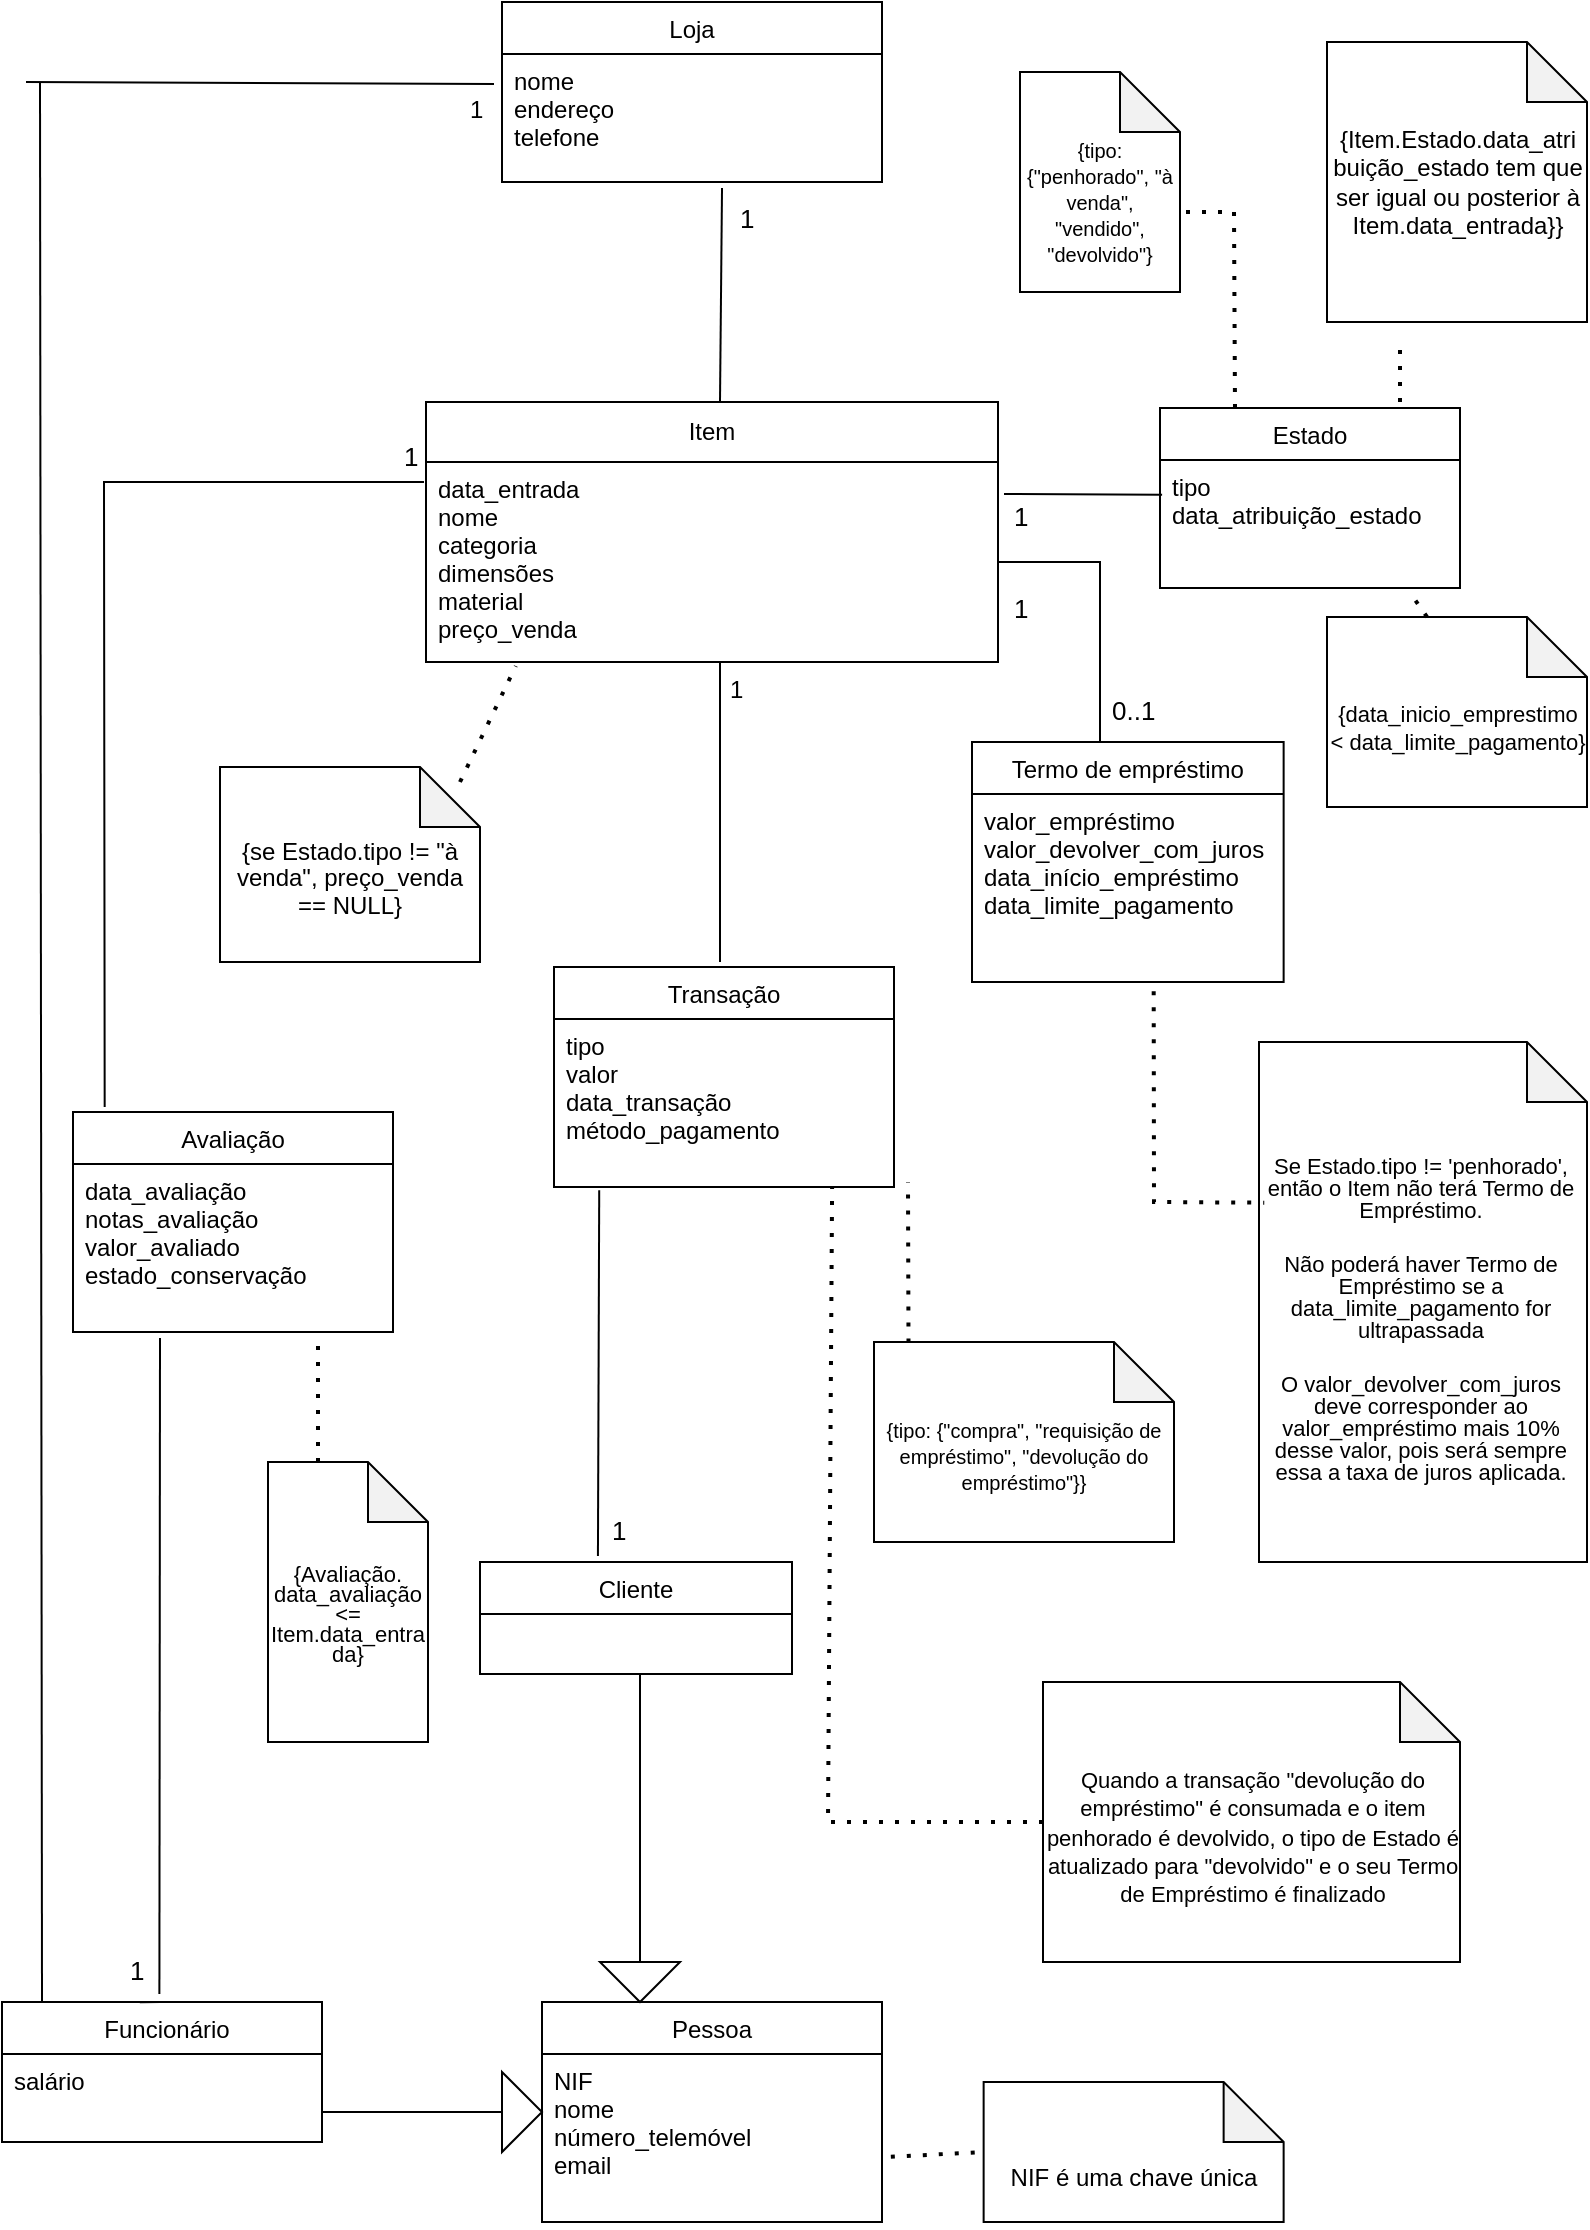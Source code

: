 <mxfile version="24.8.6">
  <diagram id="C5RBs43oDa-KdzZeNtuy" name="Page-1">
    <mxGraphModel dx="537" dy="766" grid="1" gridSize="10" guides="1" tooltips="1" connect="1" arrows="1" fold="1" page="1" pageScale="1" pageWidth="827" pageHeight="1169" math="0" shadow="0">
      <root>
        <mxCell id="WIyWlLk6GJQsqaUBKTNV-0" />
        <mxCell id="WIyWlLk6GJQsqaUBKTNV-1" parent="WIyWlLk6GJQsqaUBKTNV-0" />
        <mxCell id="Yi4sXTdRfJ2hncfJeWix-0" value="&lt;div style=&quot;font-size: 11px; margin-top: 16px;&quot;&gt;{data_inicio_emprestimo &amp;lt; data_limite_pagamento}&lt;font style=&quot;font-size: 11px;&quot;&gt; &lt;br&gt;&lt;/font&gt;&lt;/div&gt;" style="shape=note;whiteSpace=wrap;html=1;backgroundOutline=1;darkOpacity=0.05;container=0;" parent="WIyWlLk6GJQsqaUBKTNV-1" vertex="1">
          <mxGeometry x="1503.5" y="337.5" width="130" height="95" as="geometry" />
        </mxCell>
        <mxCell id="Yi4sXTdRfJ2hncfJeWix-1" value="Funcionário" style="swimlane;fontStyle=0;align=center;verticalAlign=top;childLayout=stackLayout;horizontal=1;startSize=26;horizontalStack=0;resizeParent=1;resizeLast=0;collapsible=1;marginBottom=0;rounded=0;shadow=0;strokeWidth=1;container=0;spacingLeft=5;" parent="WIyWlLk6GJQsqaUBKTNV-1" vertex="1">
          <mxGeometry x="841" y="1030" width="160" height="70" as="geometry">
            <mxRectangle x="340" y="380" width="170" height="26" as="alternateBounds" />
          </mxGeometry>
        </mxCell>
        <mxCell id="Yi4sXTdRfJ2hncfJeWix-2" value="&lt;div&gt;salário&lt;/div&gt;" style="text;whiteSpace=wrap;html=1;spacingLeft=4;" parent="Yi4sXTdRfJ2hncfJeWix-1" vertex="1">
          <mxGeometry y="26" width="160" height="14" as="geometry" />
        </mxCell>
        <mxCell id="Yi4sXTdRfJ2hncfJeWix-3" value="Loja" style="swimlane;fontStyle=0;align=center;verticalAlign=top;childLayout=stackLayout;horizontal=1;startSize=26;horizontalStack=0;resizeParent=1;resizeLast=0;collapsible=1;marginBottom=0;rounded=0;shadow=0;strokeWidth=1;container=0;" parent="WIyWlLk6GJQsqaUBKTNV-1" vertex="1">
          <mxGeometry x="1091" y="30" width="190" height="90" as="geometry">
            <mxRectangle x="230" y="140" width="160" height="26" as="alternateBounds" />
          </mxGeometry>
        </mxCell>
        <mxCell id="Yi4sXTdRfJ2hncfJeWix-4" value="nome&#xa;endereço&#xa;telefone&#xa;" style="text;align=left;verticalAlign=top;spacingLeft=4;spacingRight=4;overflow=hidden;rotatable=0;points=[[0,0.5],[1,0.5]];portConstraint=eastwest;container=0;" parent="Yi4sXTdRfJ2hncfJeWix-3" vertex="1">
          <mxGeometry y="26" width="190" height="64" as="geometry" />
        </mxCell>
        <mxCell id="Yi4sXTdRfJ2hncfJeWix-5" value="Estado" style="swimlane;fontStyle=0;align=center;verticalAlign=top;childLayout=stackLayout;horizontal=1;startSize=26;horizontalStack=0;resizeParent=1;resizeLast=0;collapsible=1;marginBottom=0;rounded=0;shadow=0;strokeWidth=1;container=0;" parent="WIyWlLk6GJQsqaUBKTNV-1" vertex="1">
          <mxGeometry x="1420" y="233" width="150" height="90" as="geometry">
            <mxRectangle x="340" y="380" width="170" height="26" as="alternateBounds" />
          </mxGeometry>
        </mxCell>
        <mxCell id="Yi4sXTdRfJ2hncfJeWix-6" value="tipo&#xa;data_atribuição_estado" style="text;align=left;verticalAlign=top;spacingLeft=4;spacingRight=4;overflow=hidden;rotatable=0;points=[[0,0.5],[1,0.5]];portConstraint=eastwest;fontStyle=0;container=0;" parent="Yi4sXTdRfJ2hncfJeWix-5" vertex="1">
          <mxGeometry y="26" width="150" height="64" as="geometry" />
        </mxCell>
        <mxCell id="Yi4sXTdRfJ2hncfJeWix-7" value="Item" style="swimlane;fontStyle=0;childLayout=stackLayout;horizontal=1;startSize=30;horizontalStack=0;resizeParent=1;resizeParentMax=0;resizeLast=0;collapsible=1;marginBottom=0;whiteSpace=wrap;html=1;container=0;" parent="WIyWlLk6GJQsqaUBKTNV-1" vertex="1">
          <mxGeometry x="1053" y="230" width="286" height="130" as="geometry" />
        </mxCell>
        <mxCell id="Yi4sXTdRfJ2hncfJeWix-38" value="data_entrada&#xa;nome&#xa;categoria&#xa;dimensões&#xa;material&#xa;preço_venda&#xa;" style="text;align=left;verticalAlign=top;spacingLeft=4;spacingRight=4;overflow=hidden;rotatable=0;points=[[0,0.5],[1,0.5]];portConstraint=eastwest;fontStyle=0;container=0;" parent="Yi4sXTdRfJ2hncfJeWix-7" vertex="1">
          <mxGeometry y="30" width="286" height="100" as="geometry" />
        </mxCell>
        <mxCell id="Yi4sXTdRfJ2hncfJeWix-8" value="Avaliação" style="swimlane;fontStyle=0;align=center;verticalAlign=top;childLayout=stackLayout;horizontal=1;startSize=26;horizontalStack=0;resizeParent=1;resizeLast=0;collapsible=1;marginBottom=0;rounded=0;shadow=0;strokeWidth=1;container=0;" parent="WIyWlLk6GJQsqaUBKTNV-1" vertex="1">
          <mxGeometry x="876.5" y="585" width="160" height="110" as="geometry">
            <mxRectangle x="340" y="380" width="170" height="26" as="alternateBounds" />
          </mxGeometry>
        </mxCell>
        <mxCell id="Yi4sXTdRfJ2hncfJeWix-39" value="data_avaliação&#xa;notas_avaliação&#xa;valor_avaliado&#xa;estado_conservação&#xa;&#xa;" style="text;align=left;verticalAlign=top;spacingLeft=4;spacingRight=4;overflow=hidden;rotatable=0;points=[[0,0.5],[1,0.5]];portConstraint=eastwest;fontStyle=0;container=0;" parent="Yi4sXTdRfJ2hncfJeWix-8" vertex="1">
          <mxGeometry y="26" width="160" height="84" as="geometry" />
        </mxCell>
        <mxCell id="Yi4sXTdRfJ2hncfJeWix-11" value="Cliente" style="swimlane;fontStyle=0;align=center;verticalAlign=top;childLayout=stackLayout;horizontal=1;startSize=26;horizontalStack=0;resizeParent=1;resizeLast=0;collapsible=1;marginBottom=0;rounded=0;shadow=0;strokeWidth=1;container=0;" parent="WIyWlLk6GJQsqaUBKTNV-1" vertex="1">
          <mxGeometry x="1080" y="810" width="156" height="56" as="geometry">
            <mxRectangle x="340" y="380" width="170" height="26" as="alternateBounds" />
          </mxGeometry>
        </mxCell>
        <mxCell id="Yi4sXTdRfJ2hncfJeWix-13" value="Transação" style="swimlane;fontStyle=0;align=center;verticalAlign=top;childLayout=stackLayout;horizontal=1;startSize=26;horizontalStack=0;resizeParent=1;resizeLast=0;collapsible=1;marginBottom=0;rounded=0;shadow=0;strokeWidth=1;container=0;" parent="WIyWlLk6GJQsqaUBKTNV-1" vertex="1">
          <mxGeometry x="1117" y="512.5" width="170" height="110" as="geometry">
            <mxRectangle x="340" y="380" width="170" height="26" as="alternateBounds" />
          </mxGeometry>
        </mxCell>
        <mxCell id="Yi4sXTdRfJ2hncfJeWix-14" value="tipo&#xa;valor&#xa;data_transação&#xa;método_pagamento&#xa;" style="text;align=left;verticalAlign=top;spacingLeft=4;spacingRight=4;overflow=hidden;rotatable=0;points=[[0,0.5],[1,0.5]];portConstraint=eastwest;fontStyle=0;container=0;" parent="Yi4sXTdRfJ2hncfJeWix-13" vertex="1">
          <mxGeometry y="26" width="170" height="84" as="geometry" />
        </mxCell>
        <mxCell id="Yi4sXTdRfJ2hncfJeWix-24" value="" style="endArrow=none;html=1;rounded=0;exitX=0.125;exitY=0;exitDx=0;exitDy=0;exitPerimeter=0;" parent="WIyWlLk6GJQsqaUBKTNV-1" source="Yi4sXTdRfJ2hncfJeWix-1" edge="1">
          <mxGeometry width="50" height="50" relative="1" as="geometry">
            <mxPoint x="847" y="740" as="sourcePoint" />
            <mxPoint x="860" y="70" as="targetPoint" />
          </mxGeometry>
        </mxCell>
        <mxCell id="Yi4sXTdRfJ2hncfJeWix-25" value="" style="endArrow=none;html=1;rounded=0;entryX=0.818;entryY=0.033;entryDx=0;entryDy=0;entryPerimeter=0;" parent="WIyWlLk6GJQsqaUBKTNV-1" target="Yi4sXTdRfJ2hncfJeWix-43" edge="1">
          <mxGeometry width="50" height="50" relative="1" as="geometry">
            <mxPoint x="853" y="70" as="sourcePoint" />
            <mxPoint x="1081" y="70" as="targetPoint" />
          </mxGeometry>
        </mxCell>
        <mxCell id="Yi4sXTdRfJ2hncfJeWix-27" value="&lt;div style=&quot;padding-right: 3px; margin-bottom: 0px; margin-top: 16px; font-size: 11px; line-height: 100%;&quot; align=&quot;center&quot;&gt;Se Estado.tipo != &#39;penhorado&#39;, então o Item não terá Termo de Empréstimo.&lt;br&gt;&lt;/div&gt;&lt;div style=&quot;padding-right: 3px; margin-bottom: 0px; margin-top: 16px; font-size: 11px; line-height: 100%;&quot; align=&quot;center&quot;&gt;Não poderá haver Termo de Empréstimo se a data_limite_pagamento for ultrapassada&lt;/div&gt;&lt;div style=&quot;padding-right: 3px; margin-bottom: 0px; margin-top: 16px; font-size: 11px; line-height: 100%;&quot; align=&quot;center&quot;&gt;&lt;font style=&quot;font-size: 11px;&quot;&gt;O valor_devolver_com_juros deve corresponder ao valor_empréstimo mais 10% desse valor, pois será sempre essa a taxa de juros aplicada.&lt;/font&gt;&lt;/div&gt;" style="shape=note;whiteSpace=wrap;html=1;backgroundOutline=1;darkOpacity=0.05;align=center;container=0;" parent="WIyWlLk6GJQsqaUBKTNV-1" vertex="1">
          <mxGeometry x="1469.5" y="550" width="164" height="260" as="geometry" />
        </mxCell>
        <mxCell id="Yi4sXTdRfJ2hncfJeWix-28" value="&lt;p style=&quot;line-height: 110%; margin-top: 30px; padding-right: 0px;&quot;&gt;&lt;font style=&quot;font-size: 10px;&quot;&gt;{tipo: {&quot;compra&quot;, &quot;requisição de empréstimo&quot;, &quot;devolução do empréstimo&quot;}}&lt;/font&gt;&lt;/p&gt;" style="shape=note;whiteSpace=wrap;html=1;backgroundOutline=1;darkOpacity=0.05;spacingBottom=4;labelBorderColor=none;container=0;" parent="WIyWlLk6GJQsqaUBKTNV-1" vertex="1">
          <mxGeometry x="1277" y="700" width="150" height="100" as="geometry" />
        </mxCell>
        <mxCell id="Yi4sXTdRfJ2hncfJeWix-30" value="&lt;div style=&quot;font-size: 11px; margin-top: 20px;&quot;&gt;&lt;font style=&quot;font-size: 10px;&quot;&gt;{tipo: {&quot;penhorado&quot;, &quot;à venda&quot;, &quot;vendido&quot;, &quot;devolvido&quot;}&lt;/font&gt;&lt;/div&gt;" style="shape=note;whiteSpace=wrap;html=1;backgroundOutline=1;darkOpacity=0.05;container=0;" parent="WIyWlLk6GJQsqaUBKTNV-1" vertex="1">
          <mxGeometry x="1350" y="65" width="80" height="110" as="geometry" />
        </mxCell>
        <mxCell id="Yi4sXTdRfJ2hncfJeWix-31" value="&lt;div&gt;{Item.Estado.data_atri&lt;/div&gt;&lt;div&gt;buição_estado tem que ser igual ou posterior à &lt;br&gt;&lt;/div&gt;&lt;div&gt;Item.data_entrada}}&lt;/div&gt;" style="shape=note;whiteSpace=wrap;html=1;backgroundOutline=1;darkOpacity=0.05;container=0;" parent="WIyWlLk6GJQsqaUBKTNV-1" vertex="1">
          <mxGeometry x="1503.5" y="50" width="130" height="140" as="geometry" />
        </mxCell>
        <mxCell id="Yi4sXTdRfJ2hncfJeWix-34" value="" style="endArrow=none;html=1;rounded=0;entryX=0.007;entryY=0.271;entryDx=0;entryDy=0;entryPerimeter=0;" parent="WIyWlLk6GJQsqaUBKTNV-1" target="Yi4sXTdRfJ2hncfJeWix-6" edge="1">
          <mxGeometry width="50" height="50" relative="1" as="geometry">
            <mxPoint x="1342" y="276" as="sourcePoint" />
            <mxPoint x="1340" y="261" as="targetPoint" />
          </mxGeometry>
        </mxCell>
        <mxCell id="Yi4sXTdRfJ2hncfJeWix-37" value="&#xa;" style="text;align=left;verticalAlign=top;spacingLeft=4;spacingRight=4;overflow=hidden;rotatable=0;points=[[0,0.5],[1,0.5]];portConstraint=eastwest;container=0;" parent="WIyWlLk6GJQsqaUBKTNV-1" vertex="1">
          <mxGeometry x="1091" y="140" width="196" height="4" as="geometry" />
        </mxCell>
        <mxCell id="Yi4sXTdRfJ2hncfJeWix-42" value="" style="endArrow=none;html=1;rounded=0;entryX=0.579;entryY=1.047;entryDx=0;entryDy=0;entryPerimeter=0;" parent="WIyWlLk6GJQsqaUBKTNV-1" target="Yi4sXTdRfJ2hncfJeWix-4" edge="1">
          <mxGeometry width="50" height="50" relative="1" as="geometry">
            <mxPoint x="1200" y="230" as="sourcePoint" />
            <mxPoint x="1200" y="130" as="targetPoint" />
          </mxGeometry>
        </mxCell>
        <mxCell id="Yi4sXTdRfJ2hncfJeWix-43" value="1" style="text;align=left;verticalAlign=top;spacingLeft=4;spacingRight=4;overflow=hidden;rotatable=0;points=[[0,0.5],[1,0.5]];portConstraint=eastwest;fontStyle=0;container=0;" parent="WIyWlLk6GJQsqaUBKTNV-1" vertex="1">
          <mxGeometry x="1069" y="70" width="22" height="30" as="geometry" />
        </mxCell>
        <mxCell id="Yi4sXTdRfJ2hncfJeWix-48" value="1" style="text;align=left;verticalAlign=top;spacingLeft=4;spacingRight=4;overflow=hidden;rotatable=0;points=[[0,0.5],[1,0.5]];portConstraint=eastwest;fontStyle=0;container=0;fontSize=13;" parent="WIyWlLk6GJQsqaUBKTNV-1" vertex="1">
          <mxGeometry x="1341" y="273" width="22" height="30" as="geometry" />
        </mxCell>
        <mxCell id="Yi4sXTdRfJ2hncfJeWix-51" value="1" style="text;align=left;verticalAlign=top;spacingLeft=4;spacingRight=4;overflow=hidden;rotatable=0;points=[[0,0.5],[1,0.5]];portConstraint=eastwest;fontStyle=0;container=0;fontSize=13;" parent="WIyWlLk6GJQsqaUBKTNV-1" vertex="1">
          <mxGeometry x="1204" y="124" width="22" height="30" as="geometry" />
        </mxCell>
        <mxCell id="Yi4sXTdRfJ2hncfJeWix-54" value="" style="shape=image;html=1;verticalAlign=top;verticalLabelPosition=bottom;labelBackgroundColor=#ffffff;imageAspect=0;aspect=fixed;image=https://cdn1.iconfinder.com/data/icons/bootstrap/16/asterisk-128.png;strokeColor=default;align=center;fontFamily=Helvetica;fontSize=12;fontColor=default;fillColor=default;" parent="WIyWlLk6GJQsqaUBKTNV-1" vertex="1">
          <mxGeometry x="1210" y="210" width="10" height="10" as="geometry" />
        </mxCell>
        <mxCell id="Yi4sXTdRfJ2hncfJeWix-57" value="" style="shape=image;html=1;verticalAlign=top;verticalLabelPosition=bottom;labelBackgroundColor=#ffffff;imageAspect=0;aspect=fixed;image=https://cdn1.iconfinder.com/data/icons/bootstrap/16/asterisk-128.png;strokeColor=default;align=center;fontFamily=Helvetica;fontSize=12;fontColor=default;fillColor=default;" parent="WIyWlLk6GJQsqaUBKTNV-1" vertex="1">
          <mxGeometry x="909" y="700" width="10" height="10" as="geometry" />
        </mxCell>
        <mxCell id="Yi4sXTdRfJ2hncfJeWix-59" value="0..1" style="text;align=left;verticalAlign=top;spacingLeft=4;spacingRight=4;overflow=hidden;rotatable=0;points=[[0,0.5],[1,0.5]];portConstraint=eastwest;fontStyle=0;container=0;fontSize=13;" parent="WIyWlLk6GJQsqaUBKTNV-1" vertex="1">
          <mxGeometry x="1390" y="370" width="45" height="30" as="geometry" />
        </mxCell>
        <mxCell id="Yi4sXTdRfJ2hncfJeWix-64" value="&lt;br&gt;&lt;div&gt;&lt;font style=&quot;font-size: 11px;&quot;&gt;Quando a transação &quot;devolução do empréstimo&quot; é consumada e o item penhorado é devolvido, o tipo de Estado é atualizado para &quot;devolvido&quot; e o seu Termo de Empréstimo é finalizado&lt;br&gt;&lt;/font&gt;&lt;/div&gt;" style="shape=note;whiteSpace=wrap;html=1;backgroundOutline=1;darkOpacity=0.05;" parent="WIyWlLk6GJQsqaUBKTNV-1" vertex="1">
          <mxGeometry x="1361.5" y="870" width="208.5" height="140" as="geometry" />
        </mxCell>
        <mxCell id="Yi4sXTdRfJ2hncfJeWix-77" value="1" style="text;align=left;verticalAlign=top;spacingLeft=4;spacingRight=4;overflow=hidden;rotatable=0;points=[[0,0.5],[1,0.5]];portConstraint=eastwest;fontStyle=0;container=0;" parent="WIyWlLk6GJQsqaUBKTNV-1" vertex="1">
          <mxGeometry x="1199" y="360" width="22" height="30" as="geometry" />
        </mxCell>
        <mxCell id="Yi4sXTdRfJ2hncfJeWix-80" value="" style="shape=image;html=1;verticalAlign=top;verticalLabelPosition=bottom;labelBackgroundColor=#ffffff;imageAspect=0;aspect=fixed;image=https://cdn1.iconfinder.com/data/icons/bootstrap/16/asterisk-128.png;strokeColor=default;align=center;fontFamily=Helvetica;fontSize=12;fontColor=default;fillColor=default;" parent="WIyWlLk6GJQsqaUBKTNV-1" vertex="1">
          <mxGeometry x="1401.82" y="260" width="10" height="10" as="geometry" />
        </mxCell>
        <mxCell id="Yi4sXTdRfJ2hncfJeWix-85" value="Pessoa" style="swimlane;fontStyle=0;align=center;verticalAlign=top;childLayout=stackLayout;horizontal=1;startSize=26;horizontalStack=0;resizeParent=1;resizeLast=0;collapsible=1;marginBottom=0;rounded=0;shadow=0;strokeWidth=1;container=0;" parent="WIyWlLk6GJQsqaUBKTNV-1" vertex="1">
          <mxGeometry x="1111" y="1030" width="170" height="110" as="geometry">
            <mxRectangle x="340" y="380" width="170" height="26" as="alternateBounds" />
          </mxGeometry>
        </mxCell>
        <mxCell id="Yi4sXTdRfJ2hncfJeWix-86" value="NIF&#xa;nome&#xa;número_telemóvel&#xa;email" style="text;align=left;verticalAlign=top;spacingLeft=4;spacingRight=4;overflow=hidden;rotatable=0;points=[[0,0.5],[1,0.5]];portConstraint=eastwest;fontStyle=0;container=0;" parent="Yi4sXTdRfJ2hncfJeWix-85" vertex="1">
          <mxGeometry y="26" width="170" height="84" as="geometry" />
        </mxCell>
        <mxCell id="Yi4sXTdRfJ2hncfJeWix-33" value="&lt;p style=&quot;line-height: 110%;&quot;&gt;&lt;/p&gt;&lt;div style=&quot;margin-top: 25px; font-size: 11px; line-height: 90%;&quot;&gt;&lt;font style=&quot;font-size: 11px;&quot;&gt;{Avaliação. data_avaliação &amp;lt;=&lt;br&gt;&lt;/font&gt;&lt;/div&gt;&lt;div style=&quot;font-size: 11px; line-height: 90%;&quot;&gt;&lt;font style=&quot;font-size: 11px;&quot;&gt;Item.data_entra&lt;/font&gt;&lt;/div&gt;&lt;div style=&quot;font-size: 11px; line-height: 90%;&quot;&gt;&lt;font style=&quot;font-size: 11px;&quot;&gt;da}&lt;/font&gt;&lt;/div&gt;&lt;p&gt;&lt;/p&gt;" style="shape=note;whiteSpace=wrap;html=1;backgroundOutline=1;darkOpacity=0.05;container=0;" parent="WIyWlLk6GJQsqaUBKTNV-1" vertex="1">
          <mxGeometry x="974" y="760" width="80" height="140" as="geometry" />
        </mxCell>
        <mxCell id="Yi4sXTdRfJ2hncfJeWix-9" value="Termo de empréstimo" style="swimlane;fontStyle=0;align=center;verticalAlign=top;childLayout=stackLayout;horizontal=1;startSize=26;horizontalStack=0;resizeParent=1;resizeLast=0;collapsible=1;marginBottom=0;rounded=0;shadow=0;strokeWidth=1;container=0;" parent="WIyWlLk6GJQsqaUBKTNV-1" vertex="1">
          <mxGeometry x="1326" y="400" width="155.82" height="120" as="geometry">
            <mxRectangle x="340" y="380" width="170" height="26" as="alternateBounds" />
          </mxGeometry>
        </mxCell>
        <mxCell id="Yi4sXTdRfJ2hncfJeWix-10" value="valor_empréstimo&#xa;valor_devolver_com_juros&#xa;data_início_empréstimo&#xa;data_limite_pagamento&#xa;" style="text;align=left;verticalAlign=top;spacingLeft=4;spacingRight=4;overflow=hidden;rotatable=0;points=[[0,0.5],[1,0.5]];portConstraint=eastwest;fontStyle=0;aspect=fixed;container=0;" parent="Yi4sXTdRfJ2hncfJeWix-9" vertex="1">
          <mxGeometry y="26" width="155.82" height="94" as="geometry" />
        </mxCell>
        <mxCell id="Yi4sXTdRfJ2hncfJeWix-97" value="&lt;p style=&quot;line-height: 110%; padding-top: 30px;&quot;&gt;NIF é uma chave única&lt;/p&gt;" style="shape=note;whiteSpace=wrap;html=1;backgroundOutline=1;darkOpacity=0.05;spacingBottom=4;labelBorderColor=none;container=0;" parent="WIyWlLk6GJQsqaUBKTNV-1" vertex="1">
          <mxGeometry x="1331.82" y="1070" width="150" height="70" as="geometry" />
        </mxCell>
        <mxCell id="Yi4sXTdRfJ2hncfJeWix-103" value="" style="endArrow=none;dashed=1;html=1;dashPattern=1 3;strokeWidth=2;rounded=0;exitX=0.583;exitY=1.049;exitDx=0;exitDy=0;exitPerimeter=0;entryX=0.016;entryY=0.309;entryDx=0;entryDy=0;entryPerimeter=0;" parent="WIyWlLk6GJQsqaUBKTNV-1" source="Yi4sXTdRfJ2hncfJeWix-10" target="Yi4sXTdRfJ2hncfJeWix-27" edge="1">
          <mxGeometry width="50" height="50" relative="1" as="geometry">
            <mxPoint x="1396" y="220" as="sourcePoint" />
            <mxPoint x="1450" y="710" as="targetPoint" />
            <Array as="points">
              <mxPoint x="1417" y="630" />
            </Array>
          </mxGeometry>
        </mxCell>
        <mxCell id="Yi4sXTdRfJ2hncfJeWix-110" value="" style="endArrow=none;html=1;rounded=0;entryX=0.133;entryY=1.02;entryDx=0;entryDy=0;entryPerimeter=0;exitX=0.378;exitY=-0.054;exitDx=0;exitDy=0;exitPerimeter=0;" parent="WIyWlLk6GJQsqaUBKTNV-1" source="Yi4sXTdRfJ2hncfJeWix-11" target="Yi4sXTdRfJ2hncfJeWix-14" edge="1">
          <mxGeometry width="50" height="50" relative="1" as="geometry">
            <mxPoint x="1140" y="800" as="sourcePoint" />
            <mxPoint x="1194" y="570" as="targetPoint" />
          </mxGeometry>
        </mxCell>
        <mxCell id="Yi4sXTdRfJ2hncfJeWix-120" value="" style="endArrow=none;dashed=1;html=1;dashPattern=1 3;strokeWidth=2;rounded=0;entryX=0;entryY=0.5;entryDx=0;entryDy=0;entryPerimeter=0;exitX=1.026;exitY=0.612;exitDx=0;exitDy=0;exitPerimeter=0;" parent="WIyWlLk6GJQsqaUBKTNV-1" source="Yi4sXTdRfJ2hncfJeWix-86" target="Yi4sXTdRfJ2hncfJeWix-97" edge="1">
          <mxGeometry width="50" height="50" relative="1" as="geometry">
            <mxPoint x="1290" y="1100" as="sourcePoint" />
            <mxPoint x="1340" y="610" as="targetPoint" />
          </mxGeometry>
        </mxCell>
        <mxCell id="Yi4sXTdRfJ2hncfJeWix-121" value="" style="endArrow=none;dashed=1;html=1;dashPattern=1 3;strokeWidth=2;rounded=0;entryX=0.818;entryY=0.994;entryDx=0;entryDy=0;entryPerimeter=0;exitX=0;exitY=0.5;exitDx=0;exitDy=0;exitPerimeter=0;" parent="WIyWlLk6GJQsqaUBKTNV-1" source="Yi4sXTdRfJ2hncfJeWix-64" target="Yi4sXTdRfJ2hncfJeWix-14" edge="1">
          <mxGeometry width="50" height="50" relative="1" as="geometry">
            <mxPoint x="1270" y="1030" as="sourcePoint" />
            <mxPoint x="1340" y="720" as="targetPoint" />
            <Array as="points">
              <mxPoint x="1254" y="940" />
            </Array>
          </mxGeometry>
        </mxCell>
        <mxCell id="Yi4sXTdRfJ2hncfJeWix-122" value="" style="endArrow=none;dashed=1;html=1;dashPattern=1 3;strokeWidth=2;rounded=0;exitX=0.115;exitY=0.003;exitDx=0;exitDy=0;exitPerimeter=0;" parent="WIyWlLk6GJQsqaUBKTNV-1" source="Yi4sXTdRfJ2hncfJeWix-28" edge="1">
          <mxGeometry width="50" height="50" relative="1" as="geometry">
            <mxPoint x="1290" y="770" as="sourcePoint" />
            <mxPoint x="1294" y="620" as="targetPoint" />
          </mxGeometry>
        </mxCell>
        <mxCell id="Yi4sXTdRfJ2hncfJeWix-127" value="" style="endArrow=none;html=1;rounded=0;exitX=0.099;exitY=-0.023;exitDx=0;exitDy=0;exitPerimeter=0;" parent="WIyWlLk6GJQsqaUBKTNV-1" source="Yi4sXTdRfJ2hncfJeWix-8" edge="1">
          <mxGeometry width="50" height="50" relative="1" as="geometry">
            <mxPoint x="1290" y="650" as="sourcePoint" />
            <mxPoint x="1052" y="270" as="targetPoint" />
            <Array as="points">
              <mxPoint x="892" y="270" />
            </Array>
          </mxGeometry>
        </mxCell>
        <mxCell id="Yi4sXTdRfJ2hncfJeWix-128" value="" style="endArrow=none;html=1;rounded=0;entryX=0.514;entryY=1;entryDx=0;entryDy=0;entryPerimeter=0;" parent="WIyWlLk6GJQsqaUBKTNV-1" target="Yi4sXTdRfJ2hncfJeWix-38" edge="1">
          <mxGeometry width="50" height="50" relative="1" as="geometry">
            <mxPoint x="1200" y="510" as="sourcePoint" />
            <mxPoint x="1200" y="370" as="targetPoint" />
          </mxGeometry>
        </mxCell>
        <mxCell id="Yi4sXTdRfJ2hncfJeWix-132" value="" style="shape=image;html=1;verticalAlign=top;verticalLabelPosition=bottom;labelBackgroundColor=#ffffff;imageAspect=0;aspect=fixed;image=https://cdn1.iconfinder.com/data/icons/bootstrap/16/asterisk-128.png;strokeColor=default;align=center;fontFamily=Helvetica;fontSize=12;fontColor=default;fillColor=default;" parent="WIyWlLk6GJQsqaUBKTNV-1" vertex="1">
          <mxGeometry x="899" y="562.5" width="10" height="10" as="geometry" />
        </mxCell>
        <mxCell id="Yi4sXTdRfJ2hncfJeWix-134" value="" style="shape=image;html=1;verticalAlign=top;verticalLabelPosition=bottom;labelBackgroundColor=#ffffff;imageAspect=0;aspect=fixed;image=https://cdn1.iconfinder.com/data/icons/bootstrap/16/asterisk-128.png;strokeColor=default;align=center;fontFamily=Helvetica;fontSize=12;fontColor=default;fillColor=default;" parent="WIyWlLk6GJQsqaUBKTNV-1" vertex="1">
          <mxGeometry x="1205" y="500" width="10" height="10" as="geometry" />
        </mxCell>
        <mxCell id="Yi4sXTdRfJ2hncfJeWix-135" value="" style="endArrow=none;html=1;rounded=0;entryX=1;entryY=0.5;entryDx=0;entryDy=0;" parent="WIyWlLk6GJQsqaUBKTNV-1" target="Yi4sXTdRfJ2hncfJeWix-38" edge="1">
          <mxGeometry width="50" height="50" relative="1" as="geometry">
            <mxPoint x="1390" y="400" as="sourcePoint" />
            <mxPoint x="1340" y="520" as="targetPoint" />
            <Array as="points">
              <mxPoint x="1390" y="310" />
            </Array>
          </mxGeometry>
        </mxCell>
        <mxCell id="Yi4sXTdRfJ2hncfJeWix-137" value="1" style="text;align=left;verticalAlign=top;spacingLeft=4;spacingRight=4;overflow=hidden;rotatable=0;points=[[0,0.5],[1,0.5]];portConstraint=eastwest;fontStyle=0;container=0;fontSize=13;" parent="WIyWlLk6GJQsqaUBKTNV-1" vertex="1">
          <mxGeometry x="1341" y="319" width="22" height="30" as="geometry" />
        </mxCell>
        <mxCell id="Yi4sXTdRfJ2hncfJeWix-139" value="1" style="text;align=left;verticalAlign=top;spacingLeft=4;spacingRight=4;overflow=hidden;rotatable=0;points=[[0,0.5],[1,0.5]];portConstraint=eastwest;fontStyle=0;container=0;fontSize=13;" parent="WIyWlLk6GJQsqaUBKTNV-1" vertex="1">
          <mxGeometry x="1036" y="243" width="22" height="30" as="geometry" />
        </mxCell>
        <mxCell id="Yi4sXTdRfJ2hncfJeWix-140" value="" style="endArrow=none;dashed=1;html=1;dashPattern=1 3;strokeWidth=2;rounded=0;" parent="WIyWlLk6GJQsqaUBKTNV-1" edge="1">
          <mxGeometry width="50" height="50" relative="1" as="geometry">
            <mxPoint x="1540" y="230" as="sourcePoint" />
            <mxPoint x="1540" y="200" as="targetPoint" />
          </mxGeometry>
        </mxCell>
        <mxCell id="Yi4sXTdRfJ2hncfJeWix-141" value="" style="endArrow=none;dashed=1;html=1;dashPattern=1 3;strokeWidth=2;rounded=0;entryX=0.83;entryY=1.025;entryDx=0;entryDy=0;entryPerimeter=0;exitX=0;exitY=0;exitDx=50;exitDy=0;exitPerimeter=0;" parent="WIyWlLk6GJQsqaUBKTNV-1" source="Yi4sXTdRfJ2hncfJeWix-0" target="Yi4sXTdRfJ2hncfJeWix-6" edge="1">
          <mxGeometry width="50" height="50" relative="1" as="geometry">
            <mxPoint x="1550" y="240" as="sourcePoint" />
            <mxPoint x="1550" y="210" as="targetPoint" />
          </mxGeometry>
        </mxCell>
        <mxCell id="Yi4sXTdRfJ2hncfJeWix-143" value="" style="endArrow=none;html=1;rounded=0;exitX=0.46;exitY=0.867;exitDx=0;exitDy=0;exitPerimeter=0;" parent="WIyWlLk6GJQsqaUBKTNV-1" source="Yi4sXTdRfJ2hncfJeWix-147" edge="1">
          <mxGeometry width="50" height="50" relative="1" as="geometry">
            <mxPoint x="920" y="1030" as="sourcePoint" />
            <mxPoint x="920" y="698" as="targetPoint" />
          </mxGeometry>
        </mxCell>
        <mxCell id="Yi4sXTdRfJ2hncfJeWix-144" value="" style="shape=image;html=1;verticalAlign=top;verticalLabelPosition=bottom;labelBackgroundColor=#ffffff;imageAspect=0;aspect=fixed;image=https://cdn1.iconfinder.com/data/icons/bootstrap/16/asterisk-128.png;strokeColor=default;align=center;fontFamily=Helvetica;fontSize=12;fontColor=default;fillColor=default;" parent="WIyWlLk6GJQsqaUBKTNV-1" vertex="1">
          <mxGeometry x="841" y="1010" width="10" height="10" as="geometry" />
        </mxCell>
        <mxCell id="Yi4sXTdRfJ2hncfJeWix-146" value="" style="endArrow=none;html=1;rounded=0;exitX=0.5;exitY=0;exitDx=0;exitDy=0;entryX=0.242;entryY=1.003;entryDx=0;entryDy=0;entryPerimeter=0;" parent="WIyWlLk6GJQsqaUBKTNV-1" source="Yi4sXTdRfJ2hncfJeWix-1" edge="1">
          <mxGeometry width="50" height="50" relative="1" as="geometry">
            <mxPoint x="921" y="1030" as="sourcePoint" />
            <mxPoint x="920.89" y="1030.09" as="targetPoint" />
          </mxGeometry>
        </mxCell>
        <mxCell id="Yi4sXTdRfJ2hncfJeWix-148" value="" style="endArrow=none;html=1;rounded=0;entryX=0.242;entryY=1.003;entryDx=0;entryDy=0;entryPerimeter=0;" parent="WIyWlLk6GJQsqaUBKTNV-1" target="Yi4sXTdRfJ2hncfJeWix-147" edge="1">
          <mxGeometry width="50" height="50" relative="1" as="geometry">
            <mxPoint x="920" y="1030" as="sourcePoint" />
            <mxPoint x="920" y="770" as="targetPoint" />
          </mxGeometry>
        </mxCell>
        <mxCell id="Yi4sXTdRfJ2hncfJeWix-147" value="1" style="text;align=left;verticalAlign=top;spacingLeft=4;spacingRight=4;overflow=hidden;rotatable=0;points=[[0,0.5],[1,0.5]];portConstraint=eastwest;fontStyle=0;container=0;fontSize=13;" parent="WIyWlLk6GJQsqaUBKTNV-1" vertex="1">
          <mxGeometry x="899" y="1000" width="45" height="30" as="geometry" />
        </mxCell>
        <mxCell id="Yi4sXTdRfJ2hncfJeWix-151" value="" style="endArrow=none;dashed=1;html=1;dashPattern=1 3;strokeWidth=2;rounded=0;exitX=0;exitY=0;exitDx=25;exitDy=0;exitPerimeter=0;" parent="WIyWlLk6GJQsqaUBKTNV-1" source="Yi4sXTdRfJ2hncfJeWix-33" edge="1">
          <mxGeometry width="50" height="50" relative="1" as="geometry">
            <mxPoint x="995" y="830" as="sourcePoint" />
            <mxPoint x="999" y="700" as="targetPoint" />
          </mxGeometry>
        </mxCell>
        <mxCell id="Yi4sXTdRfJ2hncfJeWix-153" value="" style="endArrow=none;dashed=1;html=1;dashPattern=1 3;strokeWidth=2;rounded=0;entryX=0;entryY=0;entryDx=80;entryDy=70;entryPerimeter=0;exitX=0.25;exitY=0;exitDx=0;exitDy=0;" parent="WIyWlLk6GJQsqaUBKTNV-1" source="Yi4sXTdRfJ2hncfJeWix-5" target="Yi4sXTdRfJ2hncfJeWix-30" edge="1">
          <mxGeometry width="50" height="50" relative="1" as="geometry">
            <mxPoint x="1280" y="370" as="sourcePoint" />
            <mxPoint x="1330" y="320" as="targetPoint" />
            <Array as="points">
              <mxPoint x="1457" y="135" />
            </Array>
          </mxGeometry>
        </mxCell>
        <mxCell id="Yi4sXTdRfJ2hncfJeWix-154" value="" style="shape=image;html=1;verticalAlign=top;verticalLabelPosition=bottom;labelBackgroundColor=#ffffff;imageAspect=0;aspect=fixed;image=https://cdn1.iconfinder.com/data/icons/bootstrap/16/asterisk-128.png;strokeColor=default;align=center;fontFamily=Helvetica;fontSize=12;fontColor=default;fillColor=default;" parent="WIyWlLk6GJQsqaUBKTNV-1" vertex="1">
          <mxGeometry x="1150" y="630" width="10" height="10" as="geometry" />
        </mxCell>
        <mxCell id="Yi4sXTdRfJ2hncfJeWix-157" value="1" style="text;align=left;verticalAlign=top;spacingLeft=4;spacingRight=4;overflow=hidden;rotatable=0;points=[[0,0.5],[1,0.5]];portConstraint=eastwest;fontStyle=0;container=0;fontSize=13;" parent="WIyWlLk6GJQsqaUBKTNV-1" vertex="1">
          <mxGeometry x="1140" y="780" width="45" height="30" as="geometry" />
        </mxCell>
        <mxCell id="oaUekNyjb5MMbrQyQfkH-4" value="" style="endArrow=none;html=1;rounded=0;exitX=0;exitY=0.5;exitDx=0;exitDy=0;" parent="WIyWlLk6GJQsqaUBKTNV-1" source="oaUekNyjb5MMbrQyQfkH-7" edge="1">
          <mxGeometry width="50" height="50" relative="1" as="geometry">
            <mxPoint x="1160" y="1000" as="sourcePoint" />
            <mxPoint x="1160" y="866" as="targetPoint" />
          </mxGeometry>
        </mxCell>
        <mxCell id="oaUekNyjb5MMbrQyQfkH-7" value="" style="triangle;whiteSpace=wrap;html=1;rotation=90;" parent="WIyWlLk6GJQsqaUBKTNV-1" vertex="1">
          <mxGeometry x="1150" y="1000" width="20" height="40" as="geometry" />
        </mxCell>
        <mxCell id="oaUekNyjb5MMbrQyQfkH-9" value="" style="endArrow=none;html=1;rounded=0;" parent="WIyWlLk6GJQsqaUBKTNV-1" target="oaUekNyjb5MMbrQyQfkH-10" edge="1">
          <mxGeometry width="50" height="50" relative="1" as="geometry">
            <mxPoint x="1001" y="1085" as="sourcePoint" />
            <mxPoint x="1080" y="1083" as="targetPoint" />
          </mxGeometry>
        </mxCell>
        <mxCell id="oaUekNyjb5MMbrQyQfkH-10" value="" style="triangle;whiteSpace=wrap;html=1;" parent="WIyWlLk6GJQsqaUBKTNV-1" vertex="1">
          <mxGeometry x="1091" y="1065" width="20" height="40" as="geometry" />
        </mxCell>
        <mxCell id="oaUekNyjb5MMbrQyQfkH-12" value="" style="endArrow=none;dashed=1;html=1;dashPattern=1 3;strokeWidth=2;rounded=0;entryX=0.157;entryY=1.02;entryDx=0;entryDy=0;entryPerimeter=0;" parent="WIyWlLk6GJQsqaUBKTNV-1" target="Yi4sXTdRfJ2hncfJeWix-38" edge="1">
          <mxGeometry width="50" height="50" relative="1" as="geometry">
            <mxPoint x="1070" y="420" as="sourcePoint" />
            <mxPoint x="1340" y="370" as="targetPoint" />
          </mxGeometry>
        </mxCell>
        <mxCell id="oaUekNyjb5MMbrQyQfkH-13" value="&lt;p style=&quot;line-height: 110%; padding-top: 15px;&quot;&gt;{se Estado.tipo != &quot;à venda&quot;, preço_venda == NULL}&lt;/p&gt;" style="shape=note;whiteSpace=wrap;html=1;backgroundOutline=1;darkOpacity=0.05;" parent="WIyWlLk6GJQsqaUBKTNV-1" vertex="1">
          <mxGeometry x="950" y="412.5" width="130" height="97.5" as="geometry" />
        </mxCell>
      </root>
    </mxGraphModel>
  </diagram>
</mxfile>
